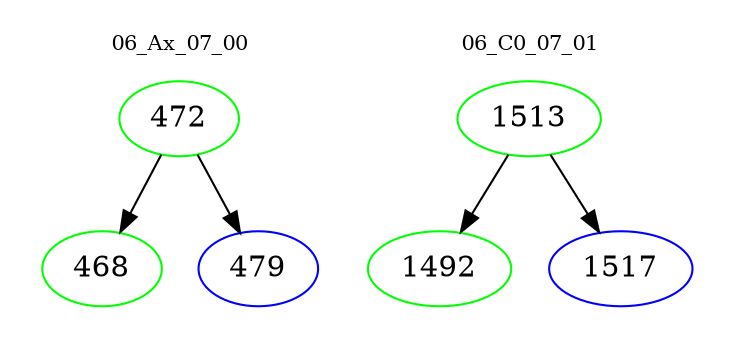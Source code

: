 digraph{
subgraph cluster_0 {
color = white
label = "06_Ax_07_00";
fontsize=10;
T0_472 [label="472", color="green"]
T0_472 -> T0_468 [color="black"]
T0_468 [label="468", color="green"]
T0_472 -> T0_479 [color="black"]
T0_479 [label="479", color="blue"]
}
subgraph cluster_1 {
color = white
label = "06_C0_07_01";
fontsize=10;
T1_1513 [label="1513", color="green"]
T1_1513 -> T1_1492 [color="black"]
T1_1492 [label="1492", color="green"]
T1_1513 -> T1_1517 [color="black"]
T1_1517 [label="1517", color="blue"]
}
}

